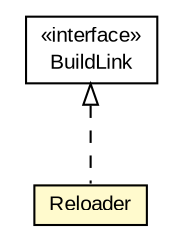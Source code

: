 #!/usr/local/bin/dot
#
# Class diagram 
# Generated by UMLGraph version R5_6-24-gf6e263 (http://www.umlgraph.org/)
#

digraph G {
	edge [fontname="arial",fontsize=10,labelfontname="arial",labelfontsize=10];
	node [fontname="arial",fontsize=10,shape=plaintext];
	nodesep=0.25;
	ranksep=0.5;
	// com.google.code.play2.provider.play24.run.Reloader
	c434 [label=<<table title="com.google.code.play2.provider.play24.run.Reloader" border="0" cellborder="1" cellspacing="0" cellpadding="2" port="p" bgcolor="lemonChiffon" href="./Reloader.html">
		<tr><td><table border="0" cellspacing="0" cellpadding="1">
<tr><td align="center" balign="center"> Reloader </td></tr>
		</table></td></tr>
		</table>>, URL="./Reloader.html", fontname="arial", fontcolor="black", fontsize=10.0];
	//com.google.code.play2.provider.play24.run.Reloader implements play.core.BuildLink
	c439:p -> c434:p [dir=back,arrowtail=empty,style=dashed];
	// play.core.BuildLink
	c439 [label=<<table title="play.core.BuildLink" border="0" cellborder="1" cellspacing="0" cellpadding="2" port="p" href="http://java.sun.com/j2se/1.4.2/docs/api/play/core/BuildLink.html">
		<tr><td><table border="0" cellspacing="0" cellpadding="1">
<tr><td align="center" balign="center"> &#171;interface&#187; </td></tr>
<tr><td align="center" balign="center"> BuildLink </td></tr>
		</table></td></tr>
		</table>>, URL="http://java.sun.com/j2se/1.4.2/docs/api/play/core/BuildLink.html", fontname="arial", fontcolor="black", fontsize=10.0];
}

